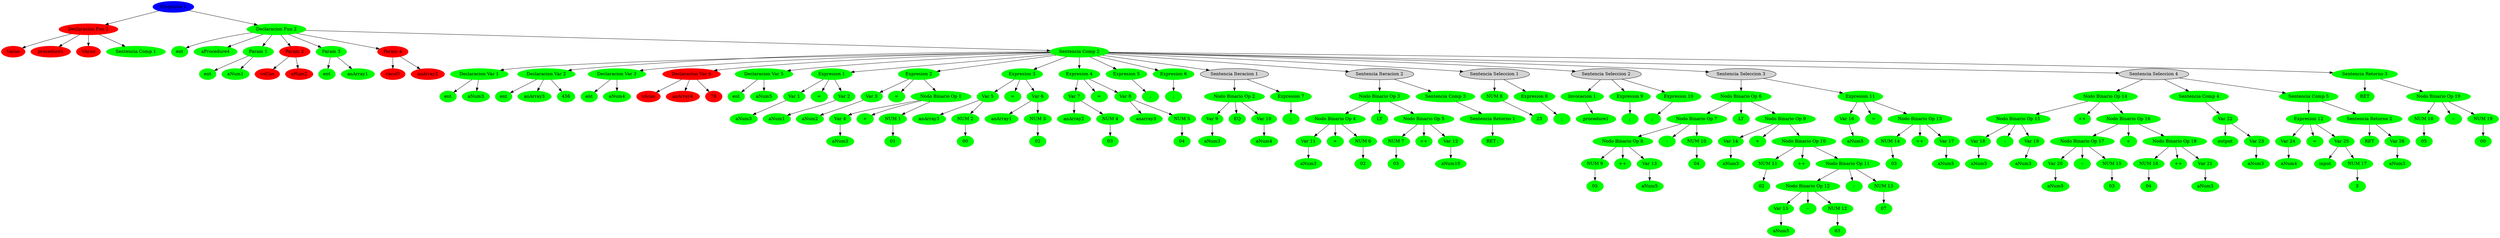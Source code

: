 digraph G { ratio = fill; node [style=filled]; 
	"Programa 1" [color="blue"] 
	"Programa 1" -> "Declaracion Fun 1"
	"Declaracion Fun 1"  [color="red"] 
	1 [color="red"]
	1 [label="Vacuo"]
	"Declaracion Fun 1" -> 1
	"Declaracion Fun 1"  [color="red"] 
	2 [color="red"]
	2 [label="procedure1"]
	"Declaracion Fun 1" -> 2
	"Declaracion Fun 1"  [color="red"] 
	3 [color="red"]
	3 [label="VAcuo"]
	"Declaracion Fun 1" -> 3
	"Declaracion Fun 1" -> "Sentencia Comp 1"
	"Sentencia Comp 1"  [color="green"] 
	"Sentencia Comp 1"  [color="green"] 
	"Programa 1" -> "Declaracion Fun 2"
	"Declaracion Fun 2"  [color="green"] 
	4 [color="green"]
	4 [label="ent"]
	"Declaracion Fun 2" -> 4
	"Declaracion Fun 2"  [color="green"] 
	5 [color="green"]
	5 [label="aProcedure4"]
	"Declaracion Fun 2" -> 5
	"Declaracion Fun 2" -> "Param 1"
	"Param 1"  [color="green"] 
	6 [color="green"]
	6 [label="ent"]
	"Param 1" -> 6
	"Param 1"  [color="green"] 
	7 [color="green"]
	7 [label="aNum1"]
	"Param 1" -> 7
	"Declaracion Fun 2" -> "Param 2"
	"Param 2"  [color="red"] 
	8 [color="red"]
	8 [label="vaCuo"]
	"Param 2" -> 8
	"Param 2"  [color="red"] 
	9 [color="red"]
	9 [label="aNum2"]
	"Param 2" -> 9
	"Declaracion Fun 2" -> "Param 3"
	"Param 3"  [color="green"] 
	10 [color="green"]
	10 [label="ent"]
	"Param 3" -> 10
	"Param 3"  [color="green"] 
	11 [color="green"]
	11 [label="anArray1"]
	"Param 3" -> 11
	"Declaracion Fun 2" -> "Param 4"
	"Param 4"  [color="red"] 
	12 [color="red"]
	12 [label="vacuO"]
	"Param 4" -> 12
	"Param 4"  [color="red"] 
	13 [color="red"]
	13 [label="anArray2"]
	"Param 4" -> 13
	"Declaracion Fun 2" -> "Sentencia Comp 2"
	"Sentencia Comp 2"  [color="green"] 
	"Sentencia Comp 2" -> "Declaracion Var 1"
	"Declaracion Var 1"  [color="green"] 
	14 [color="green"]
	14 [label="ent"]
	"Declaracion Var 1" -> 14
	"Declaracion Var 1"  [color="green"] 
	15 [color="green"]
	15 [label="aNum3"]
	"Declaracion Var 1" -> 15
	"Sentencia Comp 2" -> "Declaracion Var 2"
	"Declaracion Var 2"  [color="green"] 
	16 [color="green"]
	16 [label="ent"]
	"Declaracion Var 2" -> 16
	"Declaracion Var 2"  [color="green"] 
	17 [color="green"]
	17 [label="anArray3"]
	"Declaracion Var 2" -> 17
	"Declaracion Var 2"  [color="green"] 
	18 [color="green"]
	18 [label="456"]
	"Declaracion Var 2" -> 18
	"Sentencia Comp 2" -> "Declaracion Var 3"
	"Declaracion Var 3"  [color="green"] 
	19 [color="green"]
	19 [label="ent"]
	"Declaracion Var 3" -> 19
	"Declaracion Var 3"  [color="green"] 
	20 [color="green"]
	20 [label="aNum4"]
	"Declaracion Var 3" -> 20
	"Sentencia Comp 2" -> "Declaracion Var 4"
	"Declaracion Var 4"  [color="red"] 
	21 [color="red"]
	21 [label="vAcuo"]
	"Declaracion Var 4" -> 21
	"Declaracion Var 4"  [color="red"] 
	22 [color="red"]
	22 [label="anArray4"]
	"Declaracion Var 4" -> 22
	"Declaracion Var 4"  [color="red"] 
	23 [color="red"]
	23 [label="78"]
	"Declaracion Var 4" -> 23
	"Sentencia Comp 2" -> "Declaracion Var 5"
	"Declaracion Var 5"  [color="green"] 
	24 [color="green"]
	24 [label="ent"]
	"Declaracion Var 5" -> 24
	"Declaracion Var 5"  [color="green"] 
	25 [color="green"]
	25 [label="aNum5"]
	"Declaracion Var 5" -> 25
	"Sentencia Comp 2"  [color="green"] 
	"Sentencia Comp 2" -> "Expresion 1"
	"Expresion 1" -> "Var 1"
	"Var 1"  [color="green"] 
	26 [color="green"]
	26 [label="aNum3"]
	"Var 1" -> 26
	"Expresion 1"  [color="green"] 
	27 [color="green"]
	27 [label="="]
	"Expresion 1" -> 27
	"Expresion 1" -> "Var 2"
	"Var 2"  [color="green"] 
	28 [color="green"]
	28 [label="aNum1"]
	"Var 2" -> 28
	"Sentencia Comp 2" -> "Expresion 2"
	"Expresion 2" -> "Var 3"
	"Var 3"  [color="green"] 
	29 [color="green"]
	29 [label="aNum2"]
	"Var 3" -> 29
	"Expresion 2"  [color="green"] 
	30 [color="green"]
	30 [label="="]
	"Expresion 2" -> 30
	"Expresion 2" -> "Nodo Binario Op 1"
	"Nodo Binario Op 1" -> "Var 4"
	"Var 4"  [color="green"] 
	31 [color="green"]
	31 [label="aNum3"]
	"Var 4" -> 31
	"Nodo Binario Op 1"  [color="green"] 
	32 [color="green"]
	32 [label="+"]
	"Nodo Binario Op 1" -> 32
	"Nodo Binario Op 1" -> "NUM 1"
	"NUM 1"  [color="green"] 
	33 [color="green"]
	33 [label="01"]
	"NUM 1" -> 33
	"Sentencia Comp 2" -> "Expresion 3"
	"Expresion 3" -> "Var 5"
	"Var 5"  [color="green"] 
	34 [color="green"]
	34 [label="anArray3"]
	"Var 5" -> 34
	"Var 5" -> "NUM 2"
	"NUM 2"  [color="green"] 
	35 [color="green"]
	35 [label="00"]
	"NUM 2" -> 35
	"Expresion 3"  [color="green"] 
	36 [color="green"]
	36 [label="="]
	"Expresion 3" -> 36
	"Expresion 3" -> "Var 6"
	"Var 6"  [color="green"] 
	37 [color="green"]
	37 [label="anArray1"]
	"Var 6" -> 37
	"Var 6" -> "NUM 3"
	"NUM 3"  [color="green"] 
	38 [color="green"]
	38 [label="02"]
	"NUM 3" -> 38
	"Sentencia Comp 2" -> "Expresion 4"
	"Expresion 4" -> "Var 7"
	"Var 7"  [color="green"] 
	39 [color="green"]
	39 [label="anArray2"]
	"Var 7" -> 39
	"Var 7" -> "NUM 4"
	"NUM 4"  [color="green"] 
	40 [color="green"]
	40 [label="03"]
	"NUM 4" -> 40
	"Expresion 4"  [color="green"] 
	41 [color="green"]
	41 [label="="]
	"Expresion 4" -> 41
	"Expresion 4" -> "Var 8"
	"Var 8"  [color="green"] 
	42 [color="green"]
	42 [label="anarray3"]
	"Var 8" -> 42
	"Var 8" -> "NUM 5"
	"NUM 5"  [color="green"] 
	43 [color="green"]
	43 [label="04"]
	"NUM 5" -> 43
	"Sentencia Comp 2" -> "Expresion 5"
	"Expresion 5"  [color="green"] 
	44 [color="green"]
	44 [label=";"]
	"Expresion 5" -> 44
	"Sentencia Comp 2" -> "Expresion 6"
	"Expresion 6"  [color="green"] 
	45 [color="green"]
	45 [label=";"]
	"Expresion 6" -> 45
	"Sentencia Comp 2" -> "Sentencia Iteracion 1"
	"Sentencia Iteracion 1" -> "Nodo Binario Op 2"
	"Nodo Binario Op 2" -> "Var 9"
	"Var 9"  [color="green"] 
	46 [color="green"]
	46 [label="aNum3"]
	"Var 9" -> 46
	"Nodo Binario Op 2"  [color="green"] 
	47 [color="green"]
	47 [label="EQ"]
	"Nodo Binario Op 2" -> 47
	"Nodo Binario Op 2" -> "Var 10"
	"Var 10"  [color="green"] 
	48 [color="green"]
	48 [label="aNum4"]
	"Var 10" -> 48
	"Sentencia Iteracion 1" -> "Expresion 7"
	"Expresion 7"  [color="green"] 
	49 [color="green"]
	49 [label=";"]
	"Expresion 7" -> 49
	"Sentencia Comp 2" -> "Sentencia Iteracion 2"
	"Sentencia Iteracion 2" -> "Nodo Binario Op 3"
	"Nodo Binario Op 3" -> "Nodo Binario Op 4"
	"Nodo Binario Op 4" -> "Var 11"
	"Var 11"  [color="green"] 
	50 [color="green"]
	50 [label="aNum3"]
	"Var 11" -> 50
	"Nodo Binario Op 4"  [color="green"] 
	51 [color="green"]
	51 [label="+"]
	"Nodo Binario Op 4" -> 51
	"Nodo Binario Op 4" -> "NUM 6"
	"NUM 6"  [color="green"] 
	52 [color="green"]
	52 [label="02"]
	"NUM 6" -> 52
	"Nodo Binario Op 3"  [color="green"] 
	53 [color="green"]
	53 [label="LT"]
	"Nodo Binario Op 3" -> 53
	"Nodo Binario Op 3" -> "Nodo Binario Op 5"
	"Nodo Binario Op 5" -> "NUM 7"
	"NUM 7"  [color="green"] 
	54 [color="green"]
	54 [label="03"]
	"NUM 7" -> 54
	"Nodo Binario Op 5"  [color="green"] 
	55 [color="green"]
	55 [label="++"]
	"Nodo Binario Op 5" -> 55
	"Nodo Binario Op 5" -> "Var 12"
	"Var 12"  [color="green"] 
	56 [color="green"]
	56 [label="aNum10"]
	"Var 12" -> 56
	"Sentencia Iteracion 2" -> "Sentencia Comp 3"
	"Sentencia Comp 3"  [color="green"] 
	"Sentencia Comp 3"  [color="green"] 
	"Sentencia Comp 3" -> "Sentencia Retorno 1"
	"Sentencia Retorno 1"  [color="green"] 
	57 [color="green"]
	57 [label="RET ;"]
	"Sentencia Retorno 1" -> 57
	"Sentencia Comp 2" -> "Sentencia Seleccion 1"
	"Sentencia Seleccion 1" -> "NUM 8"
	"NUM 8"  [color="green"] 
	58 [color="green"]
	58 [label="23"]
	"NUM 8" -> 58
	"Sentencia Seleccion 1" -> "Expresion 8"
	"Expresion 8"  [color="green"] 
	59 [color="green"]
	59 [label=";"]
	"Expresion 8" -> 59
	"Sentencia Comp 2" -> "Sentencia Seleccion 2"
	"Sentencia Seleccion 2" -> "Invocacion 1"
	"Invocacion 1"  [color="green"] 
	60 [color="green"]
	60 [label="procedure1"]
	"Invocacion 1" -> 60
	"Invocacion 1"  [color="green"] 
	"Sentencia Seleccion 2" -> "Expresion 9"
	"Expresion 9"  [color="green"] 
	61 [color="green"]
	61 [label=";"]
	"Expresion 9" -> 61
	"Sentencia Seleccion 2" -> "Expresion 10"
	"Expresion 10"  [color="green"] 
	62 [color="green"]
	62 [label=";"]
	"Expresion 10" -> 62
	"Sentencia Comp 2" -> "Sentencia Seleccion 3"
	"Sentencia Seleccion 3" -> "Nodo Binario Op 6"
	"Nodo Binario Op 6" -> "Nodo Binario Op 7"
	"Nodo Binario Op 7" -> "Nodo Binario Op 8"
	"Nodo Binario Op 8" -> "NUM 9"
	"NUM 9"  [color="green"] 
	63 [color="green"]
	63 [label="05"]
	"NUM 9" -> 63
	"Nodo Binario Op 8"  [color="green"] 
	64 [color="green"]
	64 [label="++"]
	"Nodo Binario Op 8" -> 64
	"Nodo Binario Op 8" -> "Var 13"
	"Var 13"  [color="green"] 
	65 [color="green"]
	65 [label="aNum5"]
	"Var 13" -> 65
	"Nodo Binario Op 7"  [color="green"] 
	66 [color="green"]
	66 [label="-"]
	"Nodo Binario Op 7" -> 66
	"Nodo Binario Op 7" -> "NUM 10"
	"NUM 10"  [color="green"] 
	67 [color="green"]
	67 [label="04"]
	"NUM 10" -> 67
	"Nodo Binario Op 6"  [color="green"] 
	68 [color="green"]
	68 [label="LT"]
	"Nodo Binario Op 6" -> 68
	"Nodo Binario Op 6" -> "Nodo Binario Op 9"
	"Nodo Binario Op 9" -> "Var 14"
	"Var 14"  [color="green"] 
	69 [color="green"]
	69 [label="aNum3"]
	"Var 14" -> 69
	"Nodo Binario Op 9"  [color="green"] 
	70 [color="green"]
	70 [label="+"]
	"Nodo Binario Op 9" -> 70
	"Nodo Binario Op 9" -> "Nodo Binario Op 10"
	"Nodo Binario Op 10" -> "NUM 11"
	"NUM 11"  [color="green"] 
	71 [color="green"]
	71 [label="02"]
	"NUM 11" -> 71
	"Nodo Binario Op 10"  [color="green"] 
	72 [color="green"]
	72 [label="++"]
	"Nodo Binario Op 10" -> 72
	"Nodo Binario Op 10" -> "Nodo Binario Op 11"
	"Nodo Binario Op 11" -> "Nodo Binario Op 12"
	"Nodo Binario Op 12" -> "Var 15"
	"Var 15"  [color="green"] 
	73 [color="green"]
	73 [label="aNum5"]
	"Var 15" -> 73
	"Nodo Binario Op 12"  [color="green"] 
	74 [color="green"]
	74 [label="--"]
	"Nodo Binario Op 12" -> 74
	"Nodo Binario Op 12" -> "NUM 12"
	"NUM 12"  [color="green"] 
	75 [color="green"]
	75 [label="03"]
	"NUM 12" -> 75
	"Nodo Binario Op 11"  [color="green"] 
	76 [color="green"]
	76 [label="-"]
	"Nodo Binario Op 11" -> 76
	"Nodo Binario Op 11" -> "NUM 13"
	"NUM 13"  [color="green"] 
	77 [color="green"]
	77 [label="07"]
	"NUM 13" -> 77
	"Sentencia Seleccion 3" -> "Expresion 11"
	"Expresion 11" -> "Var 16"
	"Var 16"  [color="green"] 
	78 [color="green"]
	78 [label="aNum5"]
	"Var 16" -> 78
	"Expresion 11"  [color="green"] 
	79 [color="green"]
	79 [label="="]
	"Expresion 11" -> 79
	"Expresion 11" -> "Nodo Binario Op 13"
	"Nodo Binario Op 13" -> "NUM 14"
	"NUM 14"  [color="green"] 
	80 [color="green"]
	80 [label="03"]
	"NUM 14" -> 80
	"Nodo Binario Op 13"  [color="green"] 
	81 [color="green"]
	81 [label="++"]
	"Nodo Binario Op 13" -> 81
	"Nodo Binario Op 13" -> "Var 17"
	"Var 17"  [color="green"] 
	82 [color="green"]
	82 [label="aNum5"]
	"Var 17" -> 82
	"Sentencia Comp 2" -> "Sentencia Seleccion 4"
	"Sentencia Seleccion 4" -> "Nodo Binario Op 14"
	"Nodo Binario Op 14" -> "Nodo Binario Op 15"
	"Nodo Binario Op 15" -> "Var 18"
	"Var 18"  [color="green"] 
	83 [color="green"]
	83 [label="aNum5"]
	"Var 18" -> 83
	"Nodo Binario Op 15"  [color="green"] 
	84 [color="green"]
	84 [label="-"]
	"Nodo Binario Op 15" -> 84
	"Nodo Binario Op 15" -> "Var 19"
	"Var 19"  [color="green"] 
	85 [color="green"]
	85 [label="aNum3"]
	"Var 19" -> 85
	"Nodo Binario Op 14"  [color="green"] 
	86 [color="green"]
	86 [label="++"]
	"Nodo Binario Op 14" -> 86
	"Nodo Binario Op 14" -> "Nodo Binario Op 16"
	"Nodo Binario Op 16" -> "Nodo Binario Op 17"
	"Nodo Binario Op 17" -> "Var 20"
	"Var 20"  [color="green"] 
	87 [color="green"]
	87 [label="aNum5"]
	"Var 20" -> 87
	"Nodo Binario Op 17"  [color="green"] 
	88 [color="green"]
	88 [label="--"]
	"Nodo Binario Op 17" -> 88
	"Nodo Binario Op 17" -> "NUM 15"
	"NUM 15"  [color="green"] 
	89 [color="green"]
	89 [label="03"]
	"NUM 15" -> 89
	"Nodo Binario Op 16"  [color="green"] 
	90 [color="green"]
	90 [label="+"]
	"Nodo Binario Op 16" -> 90
	"Nodo Binario Op 16" -> "Nodo Binario Op 18"
	"Nodo Binario Op 18" -> "NUM 16"
	"NUM 16"  [color="green"] 
	91 [color="green"]
	91 [label="04"]
	"NUM 16" -> 91
	"Nodo Binario Op 18"  [color="green"] 
	92 [color="green"]
	92 [label="++"]
	"Nodo Binario Op 18" -> 92
	"Nodo Binario Op 18" -> "Var 21"
	"Var 21"  [color="green"] 
	93 [color="green"]
	93 [label="aNum3"]
	"Var 21" -> 93
	"Sentencia Seleccion 4" -> "Sentencia Comp 4"
	"Sentencia Comp 4"  [color="green"] 
	"Sentencia Comp 4"  [color="green"] 
	"Sentencia Comp 4" -> "Var 22"
	"Var 22"  [color="green"] 
	94 [color="green"]
	94 [label="output"]
	"Var 22" -> 94
	"Var 22" -> "Var 23"
	"Var 23"  [color="green"] 
	95 [color="green"]
	95 [label="aNum3"]
	"Var 23" -> 95
	"Sentencia Seleccion 4" -> "Sentencia Comp 5"
	"Sentencia Comp 5"  [color="green"] 
	"Sentencia Comp 5"  [color="green"] 
	"Sentencia Comp 5" -> "Expresion 12"
	"Expresion 12" -> "Var 24"
	"Var 24"  [color="green"] 
	96 [color="green"]
	96 [label="aNum4"]
	"Var 24" -> 96
	"Expresion 12"  [color="green"] 
	97 [color="green"]
	97 [label="="]
	"Expresion 12" -> 97
	"Expresion 12" -> "Var 25"
	"Var 25"  [color="green"] 
	98 [color="green"]
	98 [label="input"]
	"Var 25" -> 98
	"Var 25" -> "NUM 17"
	"NUM 17"  [color="green"] 
	99 [color="green"]
	99 [label="3"]
	"NUM 17" -> 99
	"Sentencia Comp 5" -> "Sentencia Retorno 2"
	"Sentencia Retorno 2"  [color="green"] 
	100 [color="green"]
	100 [label="RET"]
	"Sentencia Retorno 2" -> 100
	"Sentencia Retorno 2" -> "Var 26"
	"Var 26"  [color="green"] 
	101 [color="green"]
	101 [label="aNum3"]
	"Var 26" -> 101
	"Sentencia Comp 2" -> "Sentencia Retorno 3"
	"Sentencia Retorno 3"  [color="green"] 
	102 [color="green"]
	102 [label="RET"]
	"Sentencia Retorno 3" -> 102
	"Sentencia Retorno 3" -> "Nodo Binario Op 19"
	"Nodo Binario Op 19" -> "NUM 18"
	"NUM 18"  [color="green"] 
	103 [color="green"]
	103 [label="05"]
	"NUM 18" -> 103
	"Nodo Binario Op 19"  [color="green"] 
	104 [color="green"]
	104 [label="--"]
	"Nodo Binario Op 19" -> 104
	"Nodo Binario Op 19" -> "NUM 19"
	"NUM 19"  [color="green"] 
	105 [color="green"]
	105 [label="00"]
	"NUM 19" -> 105
}